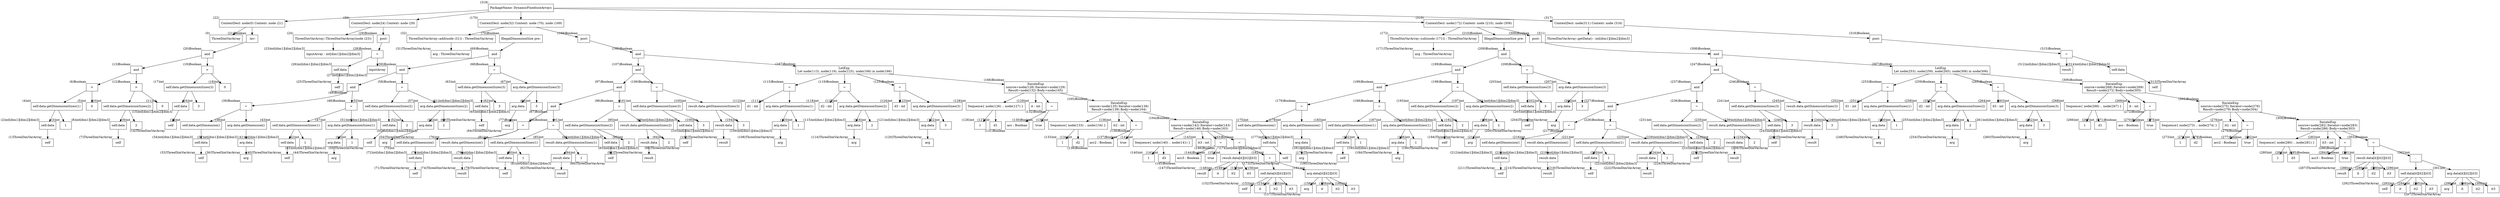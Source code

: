 digraph AST {
  node [shape=box];
  n318 [label="PackageName: DynamicFixedsizeArrays", xlabel="(318)"];
  n318 -> n22;
  n318 -> n30;
  n318 -> n170;
  n318 -> n310;
  n318 -> n317;
  n22 [label="ContextDecl: node(0) Context: node (21)", xlabel="(22)"];
  n22 -> n0;
  n22 -> n21;
  n30 [label="ContextDecl: node(24) Context: node (29)", xlabel="(30)"];
  n30 -> n24;
  n30 -> n29;
  n170 [label="ContextDecl: node(32) Context: node (70), node (169)", xlabel="(170)"];
  n170 -> n32;
  n170 -> n70;
  n170 -> n169;
  n310 [label="ContextDecl: node(172) Context: node (210), node (309)", xlabel="(310)"];
  n310 -> n172;
  n310 -> n210;
  n310 -> n309;
  n317 [label="ContextDecl: node(311) Context: node (316)", xlabel="(317)"];
  n317 -> n311;
  n317 -> n316;
  n0 [label="ThreeDimVarArray", xlabel="(0)"];
  n21 [label=" inv:", xlabel="(21)Boolean"];
  n21 -> n20;
  n24 [label="ThreeDimVarArray::ThreeDimVarArray(node (23))", xlabel="(24)"];
  n24 -> n23;
  n29 [label=" post:", xlabel="(29)Boolean"];
  n29 -> n28;
  n32 [label="ThreeDimVarArray::add(node (31)) : ThreeDimVarArray", xlabel="(32)"];
  n32 -> n31;
  n70 [label="IllegalDimensionSize pre:", xlabel="(70)Boolean"];
  n70 -> n69;
  n169 [label=" post:", xlabel="(169)Boolean"];
  n169 -> n168;
  n172 [label="ThreeDimVarArray::sub(node (171)) : ThreeDimVarArray", xlabel="(172)"];
  n172 -> n171;
  n210 [label="IllegalDimensionSize pre:", xlabel="(210)Boolean"];
  n210 -> n209;
  n309 [label=" post:", xlabel="(309)Boolean"];
  n309 -> n308;
  n311 [label="ThreeDimVarArray::getData() : int[dim1][dim2][dim3]", xlabel="(311)"];
  n316 [label=" post:", xlabel="(316)Boolean"];
  n316 -> n315;
  n20 [label="and", xlabel="(20)Boolean"];
  n20 -> n13;
  n20 -> n19;
  n23 [label="inputArray : int[dim1][dim2][dim3]", xlabel="(23)int[dim1][dim2][dim3]"];
  n28 [label="=", xlabel="(28)Boolean"];
  n28 -> n26;
  n28 -> n27;
  n31 [label="arg : ThreeDimVarArray", xlabel="(31)ThreeDimVarArray"];
  n69 [label="and", xlabel="(69)Boolean"];
  n69 -> n59;
  n69 -> n68;
  n168 [label="and", xlabel="(168)Boolean"];
  n168 -> n107;
  n168 -> n167;
  n171 [label="arg : ThreeDimVarArray", xlabel="(171)ThreeDimVarArray"];
  n209 [label="and", xlabel="(209)Boolean"];
  n209 -> n199;
  n209 -> n208;
  n308 [label="and", xlabel="(308)Boolean"];
  n308 -> n247;
  n308 -> n307;
  n315 [label="=", xlabel="(315)Boolean"];
  n315 -> n312;
  n315 -> n314;
  n13 [label="and", xlabel="(13)Boolean"];
  n13 -> n6;
  n13 -> n12;
  n19 [label=">", xlabel="(19)Boolean"];
  n19 -> n17;
  n19 -> n18;
  n26 [label="self.data", xlabel="(26)int[dim1][dim2][dim3]"];
  n26 -> n25;
  n27 [label="inputArray", xlabel="(27)int[dim1][dim2][dim3]"];
  n59 [label="and", xlabel="(59)Boolean"];
  n59 -> n49;
  n59 -> n58;
  n68 [label="=", xlabel="(68)Boolean"];
  n68 -> n63;
  n68 -> n67;
  n107 [label="and", xlabel="(107)Boolean"];
  n107 -> n97;
  n107 -> n106;
  n167 [label="LetExp 
Let node(113), node(119), node(125), node(166) in node(166)", xlabel="(167)Boolean"];
  n167 -> n113;
  n167 -> n119;
  n167 -> n125;
  n167 -> n166;
  n199 [label="and", xlabel="(199)Boolean"];
  n199 -> n189;
  n199 -> n198;
  n208 [label="=", xlabel="(208)Boolean"];
  n208 -> n203;
  n208 -> n207;
  n247 [label="and", xlabel="(247)Boolean"];
  n247 -> n237;
  n247 -> n246;
  n307 [label="LetExp 
Let node(253), node(259), node(265), node(306) in node(306)", xlabel="(307)Boolean"];
  n307 -> n253;
  n307 -> n259;
  n307 -> n265;
  n307 -> n306;
  n312 [label="result", xlabel="(312)int[dim1][dim2][dim3]"];
  n314 [label="self.data", xlabel="(314)int[dim1][dim2][dim3]"];
  n314 -> n313;
  n6 [label=">", xlabel="(6)Boolean"];
  n6 -> n4;
  n6 -> n5;
  n12 [label=">", xlabel="(12)Boolean"];
  n12 -> n10;
  n12 -> n11;
  n17 [label="self.data.getDimensionSizes(3)", xlabel="(17)int"];
  n17 -> n15;
  n17 -> n16;
  n18 [label="0", xlabel="(18)int"];
  n25 [label="self", xlabel="(25)ThreeDimVarArray"];
  n49 [label="and", xlabel="(49)Boolean"];
  n49 -> n39;
  n49 -> n48;
  n58 [label="=", xlabel="(58)Boolean"];
  n58 -> n53;
  n58 -> n57;
  n63 [label="self.data.getDimensionSizes(3)", xlabel="(63)int"];
  n63 -> n61;
  n63 -> n62;
  n67 [label="arg.data.getDimensionSizes(3)", xlabel="(67)int"];
  n67 -> n65;
  n67 -> n66;
  n97 [label="and", xlabel="(97)Boolean"];
  n97 -> n87;
  n97 -> n96;
  n106 [label="=", xlabel="(106)Boolean"];
  n106 -> n101;
  n106 -> n105;
  n113 [label="=", xlabel="(113)Boolean"];
  n113 -> n112;
  n113 -> n111;
  n119 [label="=", xlabel="(119)Boolean"];
  n119 -> n118;
  n119 -> n117;
  n125 [label="=", xlabel="(125)Boolean"];
  n125 -> n124;
  n125 -> n123;
  n166 [label="IterateExp
source=node(128) Iterator=node(129)
Result=node(132) Body=node(165)", xlabel="(166)Boolean"];
  n166 -> n128;
  n166 -> n129;
  n166 -> n132;
  n166 -> n165;
  n189 [label="and", xlabel="(189)Boolean"];
  n189 -> n179;
  n189 -> n188;
  n198 [label="=", xlabel="(198)Boolean"];
  n198 -> n193;
  n198 -> n197;
  n203 [label="self.data.getDimensionSizes(3)", xlabel="(203)int"];
  n203 -> n201;
  n203 -> n202;
  n207 [label="arg.data.getDimensionSizes(3)", xlabel="(207)int"];
  n207 -> n205;
  n207 -> n206;
  n237 [label="and", xlabel="(237)Boolean"];
  n237 -> n227;
  n237 -> n236;
  n246 [label="=", xlabel="(246)Boolean"];
  n246 -> n241;
  n246 -> n245;
  n253 [label="=", xlabel="(253)Boolean"];
  n253 -> n252;
  n253 -> n251;
  n259 [label="=", xlabel="(259)Boolean"];
  n259 -> n258;
  n259 -> n257;
  n265 [label="=", xlabel="(265)Boolean"];
  n265 -> n264;
  n265 -> n263;
  n306 [label="IterateExp
source=node(268) Iterator=node(269)
Result=node(272) Body=node(305)", xlabel="(306)Boolean"];
  n306 -> n268;
  n306 -> n269;
  n306 -> n272;
  n306 -> n305;
  n313 [label="self", xlabel="(313)ThreeDimVarArray"];
  n4 [label="self.data.getDimensionSizes(1)", xlabel="(4)int"];
  n4 -> n2;
  n4 -> n3;
  n5 [label="0", xlabel="(5)int"];
  n10 [label="self.data.getDimensionSizes(2)", xlabel="(10)int"];
  n10 -> n8;
  n10 -> n9;
  n11 [label="0", xlabel="(11)int"];
  n15 [label="self.data", xlabel="(15)int[dim1][dim2][dim3]"];
  n15 -> n14;
  n16 [label="3", xlabel="(16)int"];
  n39 [label="=", xlabel="(39)Boolean"];
  n39 -> n35;
  n39 -> n38;
  n48 [label="=", xlabel="(48)Boolean"];
  n48 -> n43;
  n48 -> n47;
  n53 [label="self.data.getDimensionSizes(2)", xlabel="(53)int"];
  n53 -> n51;
  n53 -> n52;
  n57 [label="arg.data.getDimensionSizes(2)", xlabel="(57)int"];
  n57 -> n55;
  n57 -> n56;
  n61 [label="self.data", xlabel="(61)int[dim1][dim2][dim3]"];
  n61 -> n60;
  n62 [label="3", xlabel="(62)int"];
  n65 [label="arg.data", xlabel="(65)int[dim1][dim2][dim3]"];
  n65 -> n64;
  n66 [label="3", xlabel="(66)int"];
  n87 [label="and", xlabel="(87)Boolean"];
  n87 -> n77;
  n87 -> n86;
  n96 [label="=", xlabel="(96)Boolean"];
  n96 -> n91;
  n96 -> n95;
  n101 [label="self.data.getDimensionSizes(3)", xlabel="(101)int"];
  n101 -> n99;
  n101 -> n100;
  n105 [label="result.data.getDimensionSizes(3)", xlabel="(105)int"];
  n105 -> n103;
  n105 -> n104;
  n112 [label="d1 : int", xlabel="(112)int"];
  n111 [label="arg.data.getDimensionSizes(1)", xlabel="(111)int"];
  n111 -> n109;
  n111 -> n110;
  n118 [label="d2 : int", xlabel="(118)int"];
  n117 [label="arg.data.getDimensionSizes(2)", xlabel="(117)int"];
  n117 -> n115;
  n117 -> n116;
  n124 [label="d3 : int", xlabel="(124)int"];
  n123 [label="arg.data.getDimensionSizes(3)", xlabel="(123)int"];
  n123 -> n121;
  n123 -> n122;
  n128 [label="Sequence{ node(126) .. node(127) }", xlabel="(128)int"];
  n128 -> n126;
  n128 -> n127;
  n129 [label="it : int", xlabel="(129)int"];
  n132 [label="=", xlabel="(132)Boolean"];
  n132 -> n131;
  n132 -> n130;
  n165 [label="IterateExp
source=node(135) Iterator=node(136)
Result=node(139) Body=node(164)", xlabel="(165)Boolean"];
  n165 -> n135;
  n165 -> n136;
  n165 -> n139;
  n165 -> n164;
  n179 [label="=", xlabel="(179)Boolean"];
  n179 -> n175;
  n179 -> n178;
  n188 [label="=", xlabel="(188)Boolean"];
  n188 -> n183;
  n188 -> n187;
  n193 [label="self.data.getDimensionSizes(2)", xlabel="(193)int"];
  n193 -> n191;
  n193 -> n192;
  n197 [label="arg.data.getDimensionSizes(2)", xlabel="(197)int"];
  n197 -> n195;
  n197 -> n196;
  n201 [label="self.data", xlabel="(201)int[dim1][dim2][dim3]"];
  n201 -> n200;
  n202 [label="3", xlabel="(202)int"];
  n205 [label="arg.data", xlabel="(205)int[dim1][dim2][dim3]"];
  n205 -> n204;
  n206 [label="3", xlabel="(206)int"];
  n227 [label="and", xlabel="(227)Boolean"];
  n227 -> n217;
  n227 -> n226;
  n236 [label="=", xlabel="(236)Boolean"];
  n236 -> n231;
  n236 -> n235;
  n241 [label="self.data.getDimensionSizes(3)", xlabel="(241)int"];
  n241 -> n239;
  n241 -> n240;
  n245 [label="result.data.getDimensionSizes(3)", xlabel="(245)int"];
  n245 -> n243;
  n245 -> n244;
  n252 [label="d1 : int", xlabel="(252)int"];
  n251 [label="arg.data.getDimensionSizes(1)", xlabel="(251)int"];
  n251 -> n249;
  n251 -> n250;
  n258 [label="d2 : int", xlabel="(258)int"];
  n257 [label="arg.data.getDimensionSizes(2)", xlabel="(257)int"];
  n257 -> n255;
  n257 -> n256;
  n264 [label="d3 : int", xlabel="(264)int"];
  n263 [label="arg.data.getDimensionSizes(3)", xlabel="(263)int"];
  n263 -> n261;
  n263 -> n262;
  n268 [label="Sequence{ node(266) .. node(267) }", xlabel="(268)int"];
  n268 -> n266;
  n268 -> n267;
  n269 [label="it : int", xlabel="(269)int"];
  n272 [label="=", xlabel="(272)Boolean"];
  n272 -> n271;
  n272 -> n270;
  n305 [label="IterateExp
source=node(275) Iterator=node(276)
Result=node(279) Body=node(304)", xlabel="(305)Boolean"];
  n305 -> n275;
  n305 -> n276;
  n305 -> n279;
  n305 -> n304;
  n2 [label="self.data", xlabel="(2)int[dim1][dim2][dim3]"];
  n2 -> n1;
  n3 [label="1", xlabel="(3)int"];
  n8 [label="self.data", xlabel="(8)int[dim1][dim2][dim3]"];
  n8 -> n7;
  n9 [label="2", xlabel="(9)int"];
  n14 [label="self", xlabel="(14)ThreeDimVarArray"];
  n35 [label="self.data.getDimension()", xlabel="(35)int"];
  n35 -> n34;
  n38 [label="arg.data.getDimension()", xlabel="(38)int"];
  n38 -> n37;
  n43 [label="self.data.getDimensionSizes(1)", xlabel="(43)int"];
  n43 -> n41;
  n43 -> n42;
  n47 [label="arg.data.getDimensionSizes(1)", xlabel="(47)int"];
  n47 -> n45;
  n47 -> n46;
  n51 [label="self.data", xlabel="(51)int[dim1][dim2][dim3]"];
  n51 -> n50;
  n52 [label="2", xlabel="(52)int"];
  n55 [label="arg.data", xlabel="(55)int[dim1][dim2][dim3]"];
  n55 -> n54;
  n56 [label="2", xlabel="(56)int"];
  n60 [label="self", xlabel="(60)ThreeDimVarArray"];
  n64 [label="arg", xlabel="(64)ThreeDimVarArray"];
  n77 [label="=", xlabel="(77)Boolean"];
  n77 -> n73;
  n77 -> n76;
  n86 [label="=", xlabel="(86)Boolean"];
  n86 -> n81;
  n86 -> n85;
  n91 [label="self.data.getDimensionSizes(2)", xlabel="(91)int"];
  n91 -> n89;
  n91 -> n90;
  n95 [label="result.data.getDimensionSizes(2)", xlabel="(95)int"];
  n95 -> n93;
  n95 -> n94;
  n99 [label="self.data", xlabel="(99)int[dim1][dim2][dim3]"];
  n99 -> n98;
  n100 [label="3", xlabel="(100)int"];
  n103 [label="result.data", xlabel="(103)int[dim1][dim2][dim3]"];
  n103 -> n102;
  n104 [label="3", xlabel="(104)int"];
  n109 [label="arg.data", xlabel="(109)int[dim1][dim2][dim3]"];
  n109 -> n108;
  n110 [label="1", xlabel="(110)int"];
  n115 [label="arg.data", xlabel="(115)int[dim1][dim2][dim3]"];
  n115 -> n114;
  n116 [label="2", xlabel="(116)int"];
  n121 [label="arg.data", xlabel="(121)int[dim1][dim2][dim3]"];
  n121 -> n120;
  n122 [label="3", xlabel="(122)int"];
  n126 [label="1", xlabel="(126)int"];
  n127 [label="d1", xlabel="(127)int"];
  n131 [label="acc : Boolean", xlabel="(131)Boolean"];
  n130 [label="true", xlabel="(130)Boolean"];
  n135 [label="Sequence{ node(133) .. node(134) }", xlabel="(135)int"];
  n135 -> n133;
  n135 -> n134;
  n136 [label="it2 : int", xlabel="(136)int"];
  n139 [label="=", xlabel="(139)Boolean"];
  n139 -> n138;
  n139 -> n137;
  n164 [label="IterateExp
source=node(142) Iterator=node(143)
Result=node(146) Body=node(163)", xlabel="(164)Boolean"];
  n164 -> n142;
  n164 -> n143;
  n164 -> n146;
  n164 -> n163;
  n175 [label="self.data.getDimension()", xlabel="(175)int"];
  n175 -> n174;
  n178 [label="arg.data.getDimension()", xlabel="(178)int"];
  n178 -> n177;
  n183 [label="self.data.getDimensionSizes(1)", xlabel="(183)int"];
  n183 -> n181;
  n183 -> n182;
  n187 [label="arg.data.getDimensionSizes(1)", xlabel="(187)int"];
  n187 -> n185;
  n187 -> n186;
  n191 [label="self.data", xlabel="(191)int[dim1][dim2][dim3]"];
  n191 -> n190;
  n192 [label="2", xlabel="(192)int"];
  n195 [label="arg.data", xlabel="(195)int[dim1][dim2][dim3]"];
  n195 -> n194;
  n196 [label="2", xlabel="(196)int"];
  n200 [label="self", xlabel="(200)ThreeDimVarArray"];
  n204 [label="arg", xlabel="(204)ThreeDimVarArray"];
  n217 [label="=", xlabel="(217)Boolean"];
  n217 -> n213;
  n217 -> n216;
  n226 [label="=", xlabel="(226)Boolean"];
  n226 -> n221;
  n226 -> n225;
  n231 [label="self.data.getDimensionSizes(2)", xlabel="(231)int"];
  n231 -> n229;
  n231 -> n230;
  n235 [label="result.data.getDimensionSizes(2)", xlabel="(235)int"];
  n235 -> n233;
  n235 -> n234;
  n239 [label="self.data", xlabel="(239)int[dim1][dim2][dim3]"];
  n239 -> n238;
  n240 [label="3", xlabel="(240)int"];
  n243 [label="result.data", xlabel="(243)int[dim1][dim2][dim3]"];
  n243 -> n242;
  n244 [label="3", xlabel="(244)int"];
  n249 [label="arg.data", xlabel="(249)int[dim1][dim2][dim3]"];
  n249 -> n248;
  n250 [label="1", xlabel="(250)int"];
  n255 [label="arg.data", xlabel="(255)int[dim1][dim2][dim3]"];
  n255 -> n254;
  n256 [label="2", xlabel="(256)int"];
  n261 [label="arg.data", xlabel="(261)int[dim1][dim2][dim3]"];
  n261 -> n260;
  n262 [label="3", xlabel="(262)int"];
  n266 [label="1", xlabel="(266)int"];
  n267 [label="d1", xlabel="(267)int"];
  n271 [label="acc : Boolean", xlabel="(271)Boolean"];
  n270 [label="true", xlabel="(270)Boolean"];
  n275 [label="Sequence{ node(273) .. node(274) }", xlabel="(275)int"];
  n275 -> n273;
  n275 -> n274;
  n276 [label="it2 : int", xlabel="(276)int"];
  n279 [label="=", xlabel="(279)Boolean"];
  n279 -> n278;
  n279 -> n277;
  n304 [label="IterateExp
source=node(282) Iterator=node(283)
Result=node(286) Body=node(303)", xlabel="(304)Boolean"];
  n304 -> n282;
  n304 -> n283;
  n304 -> n286;
  n304 -> n303;
  n1 [label="self", xlabel="(1)ThreeDimVarArray"];
  n7 [label="self", xlabel="(7)ThreeDimVarArray"];
  n34 [label="self.data", xlabel="(34)int[dim1][dim2][dim3]"];
  n34 -> n33;
  n37 [label="arg.data", xlabel="(37)int[dim1][dim2][dim3]"];
  n37 -> n36;
  n41 [label="self.data", xlabel="(41)int[dim1][dim2][dim3]"];
  n41 -> n40;
  n42 [label="1", xlabel="(42)int"];
  n45 [label="arg.data", xlabel="(45)int[dim1][dim2][dim3]"];
  n45 -> n44;
  n46 [label="1", xlabel="(46)int"];
  n50 [label="self", xlabel="(50)ThreeDimVarArray"];
  n54 [label="arg", xlabel="(54)ThreeDimVarArray"];
  n73 [label="self.data.getDimension()", xlabel="(73)int"];
  n73 -> n72;
  n76 [label="result.data.getDimension()", xlabel="(76)int"];
  n76 -> n75;
  n81 [label="self.data.getDimensionSizes(1)", xlabel="(81)int"];
  n81 -> n79;
  n81 -> n80;
  n85 [label="result.data.getDimensionSizes(1)", xlabel="(85)int"];
  n85 -> n83;
  n85 -> n84;
  n89 [label="self.data", xlabel="(89)int[dim1][dim2][dim3]"];
  n89 -> n88;
  n90 [label="2", xlabel="(90)int"];
  n93 [label="result.data", xlabel="(93)int[dim1][dim2][dim3]"];
  n93 -> n92;
  n94 [label="2", xlabel="(94)int"];
  n98 [label="self", xlabel="(98)ThreeDimVarArray"];
  n102 [label="result", xlabel="(102)ThreeDimVarArray"];
  n108 [label="arg", xlabel="(108)ThreeDimVarArray"];
  n114 [label="arg", xlabel="(114)ThreeDimVarArray"];
  n120 [label="arg", xlabel="(120)ThreeDimVarArray"];
  n133 [label="1", xlabel="(133)int"];
  n134 [label="d2", xlabel="(134)int"];
  n138 [label="acc2 : Boolean", xlabel="(138)Boolean"];
  n137 [label="true", xlabel="(137)Boolean"];
  n142 [label="Sequence{ node(140) .. node(141) }", xlabel="(142)int"];
  n142 -> n140;
  n142 -> n141;
  n143 [label="it3 : int", xlabel="(143)int"];
  n146 [label="=", xlabel="(146)Boolean"];
  n146 -> n145;
  n146 -> n144;
  n163 [label="=", xlabel="(163)Boolean"];
  n163 -> n151;
  n163 -> n162;
  n174 [label="self.data", xlabel="(174)int[dim1][dim2][dim3]"];
  n174 -> n173;
  n177 [label="arg.data", xlabel="(177)int[dim1][dim2][dim3]"];
  n177 -> n176;
  n181 [label="self.data", xlabel="(181)int[dim1][dim2][dim3]"];
  n181 -> n180;
  n182 [label="1", xlabel="(182)int"];
  n185 [label="arg.data", xlabel="(185)int[dim1][dim2][dim3]"];
  n185 -> n184;
  n186 [label="1", xlabel="(186)int"];
  n190 [label="self", xlabel="(190)ThreeDimVarArray"];
  n194 [label="arg", xlabel="(194)ThreeDimVarArray"];
  n213 [label="self.data.getDimension()", xlabel="(213)int"];
  n213 -> n212;
  n216 [label="result.data.getDimension()", xlabel="(216)int"];
  n216 -> n215;
  n221 [label="self.data.getDimensionSizes(1)", xlabel="(221)int"];
  n221 -> n219;
  n221 -> n220;
  n225 [label="result.data.getDimensionSizes(1)", xlabel="(225)int"];
  n225 -> n223;
  n225 -> n224;
  n229 [label="self.data", xlabel="(229)int[dim1][dim2][dim3]"];
  n229 -> n228;
  n230 [label="2", xlabel="(230)int"];
  n233 [label="result.data", xlabel="(233)int[dim1][dim2][dim3]"];
  n233 -> n232;
  n234 [label="2", xlabel="(234)int"];
  n238 [label="self", xlabel="(238)ThreeDimVarArray"];
  n242 [label="result", xlabel="(242)ThreeDimVarArray"];
  n248 [label="arg", xlabel="(248)ThreeDimVarArray"];
  n254 [label="arg", xlabel="(254)ThreeDimVarArray"];
  n260 [label="arg", xlabel="(260)ThreeDimVarArray"];
  n273 [label="1", xlabel="(273)int"];
  n274 [label="d2", xlabel="(274)int"];
  n278 [label="acc2 : Boolean", xlabel="(278)Boolean"];
  n277 [label="true", xlabel="(277)Boolean"];
  n282 [label="Sequence{ node(280) .. node(281) }", xlabel="(282)int"];
  n282 -> n280;
  n282 -> n281;
  n283 [label="it3 : int", xlabel="(283)int"];
  n286 [label="=", xlabel="(286)Boolean"];
  n286 -> n285;
  n286 -> n284;
  n303 [label="=", xlabel="(303)Boolean"];
  n303 -> n291;
  n303 -> n302;
  n33 [label="self", xlabel="(33)ThreeDimVarArray"];
  n36 [label="arg", xlabel="(36)ThreeDimVarArray"];
  n40 [label="self", xlabel="(40)ThreeDimVarArray"];
  n44 [label="arg", xlabel="(44)ThreeDimVarArray"];
  n72 [label="self.data", xlabel="(72)int[dim1][dim2][dim3]"];
  n72 -> n71;
  n75 [label="result.data", xlabel="(75)int[dim1][dim2][dim3]"];
  n75 -> n74;
  n79 [label="self.data", xlabel="(79)int[dim1][dim2][dim3]"];
  n79 -> n78;
  n80 [label="1", xlabel="(80)int"];
  n83 [label="result.data", xlabel="(83)int[dim1][dim2][dim3]"];
  n83 -> n82;
  n84 [label="1", xlabel="(84)int"];
  n88 [label="self", xlabel="(88)ThreeDimVarArray"];
  n92 [label="result", xlabel="(92)ThreeDimVarArray"];
  n140 [label="1", xlabel="(140)int"];
  n141 [label="d3", xlabel="(141)int"];
  n145 [label="acc3 : Boolean", xlabel="(145)Boolean"];
  n144 [label="true", xlabel="(144)Boolean"];
  n151 [label="result.data[it][it2][it3]", xlabel="(151)int"];
  n151 -> n147;
  n151 -> n148;
  n151 -> n149;
  n151 -> n150;
  n162 [label="+", xlabel="(162)int"];
  n162 -> n156;
  n162 -> n161;
  n173 [label="self", xlabel="(173)ThreeDimVarArray"];
  n176 [label="arg", xlabel="(176)ThreeDimVarArray"];
  n180 [label="self", xlabel="(180)ThreeDimVarArray"];
  n184 [label="arg", xlabel="(184)ThreeDimVarArray"];
  n212 [label="self.data", xlabel="(212)int[dim1][dim2][dim3]"];
  n212 -> n211;
  n215 [label="result.data", xlabel="(215)int[dim1][dim2][dim3]"];
  n215 -> n214;
  n219 [label="self.data", xlabel="(219)int[dim1][dim2][dim3]"];
  n219 -> n218;
  n220 [label="1", xlabel="(220)int"];
  n223 [label="result.data", xlabel="(223)int[dim1][dim2][dim3]"];
  n223 -> n222;
  n224 [label="1", xlabel="(224)int"];
  n228 [label="self", xlabel="(228)ThreeDimVarArray"];
  n232 [label="result", xlabel="(232)ThreeDimVarArray"];
  n280 [label="1", xlabel="(280)int"];
  n281 [label="d3", xlabel="(281)int"];
  n285 [label="acc3 : Boolean", xlabel="(285)Boolean"];
  n284 [label="true", xlabel="(284)Boolean"];
  n291 [label="result.data[it][it2][it3]", xlabel="(291)int"];
  n291 -> n287;
  n291 -> n288;
  n291 -> n289;
  n291 -> n290;
  n302 [label="-", xlabel="(302)int"];
  n302 -> n296;
  n302 -> n301;
  n71 [label="self", xlabel="(71)ThreeDimVarArray"];
  n74 [label="result", xlabel="(74)ThreeDimVarArray"];
  n78 [label="self", xlabel="(78)ThreeDimVarArray"];
  n82 [label="result", xlabel="(82)ThreeDimVarArray"];
  n147 [label="result", xlabel="(147)ThreeDimVarArray"];
  n148 [label="it", xlabel="(148)int"];
  n149 [label="it2", xlabel="(149)int"];
  n150 [label="it3", xlabel="(150)int"];
  n156 [label="self.data[it][it2][it3]", xlabel="(156)int"];
  n156 -> n152;
  n156 -> n153;
  n156 -> n154;
  n156 -> n155;
  n161 [label="arg.data[it][it2][it3]", xlabel="(161)int"];
  n161 -> n157;
  n161 -> n158;
  n161 -> n159;
  n161 -> n160;
  n211 [label="self", xlabel="(211)ThreeDimVarArray"];
  n214 [label="result", xlabel="(214)ThreeDimVarArray"];
  n218 [label="self", xlabel="(218)ThreeDimVarArray"];
  n222 [label="result", xlabel="(222)ThreeDimVarArray"];
  n287 [label="result", xlabel="(287)ThreeDimVarArray"];
  n288 [label="it", xlabel="(288)int"];
  n289 [label="it2", xlabel="(289)int"];
  n290 [label="it3", xlabel="(290)int"];
  n296 [label="self.data[it][it2][it3]", xlabel="(296)int"];
  n296 -> n292;
  n296 -> n293;
  n296 -> n294;
  n296 -> n295;
  n301 [label="arg.data[it][it2][it3]", xlabel="(301)int"];
  n301 -> n297;
  n301 -> n298;
  n301 -> n299;
  n301 -> n300;
  n152 [label="self", xlabel="(152)ThreeDimVarArray"];
  n153 [label="it", xlabel="(153)int"];
  n154 [label="it2", xlabel="(154)int"];
  n155 [label="it3", xlabel="(155)int"];
  n157 [label="arg", xlabel="(157)ThreeDimVarArray"];
  n158 [label="it", xlabel="(158)int"];
  n159 [label="it2", xlabel="(159)int"];
  n160 [label="it3", xlabel="(160)int"];
  n292 [label="self", xlabel="(292)ThreeDimVarArray"];
  n293 [label="it", xlabel="(293)int"];
  n294 [label="it2", xlabel="(294)int"];
  n295 [label="it3", xlabel="(295)int"];
  n297 [label="arg", xlabel="(297)ThreeDimVarArray"];
  n298 [label="it", xlabel="(298)int"];
  n299 [label="it2", xlabel="(299)int"];
  n300 [label="it3", xlabel="(300)int"];
}
